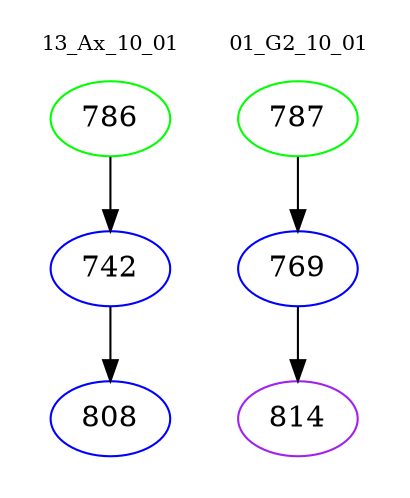 digraph{
subgraph cluster_0 {
color = white
label = "13_Ax_10_01";
fontsize=10;
T0_786 [label="786", color="green"]
T0_786 -> T0_742 [color="black"]
T0_742 [label="742", color="blue"]
T0_742 -> T0_808 [color="black"]
T0_808 [label="808", color="blue"]
}
subgraph cluster_1 {
color = white
label = "01_G2_10_01";
fontsize=10;
T1_787 [label="787", color="green"]
T1_787 -> T1_769 [color="black"]
T1_769 [label="769", color="blue"]
T1_769 -> T1_814 [color="black"]
T1_814 [label="814", color="purple"]
}
}
